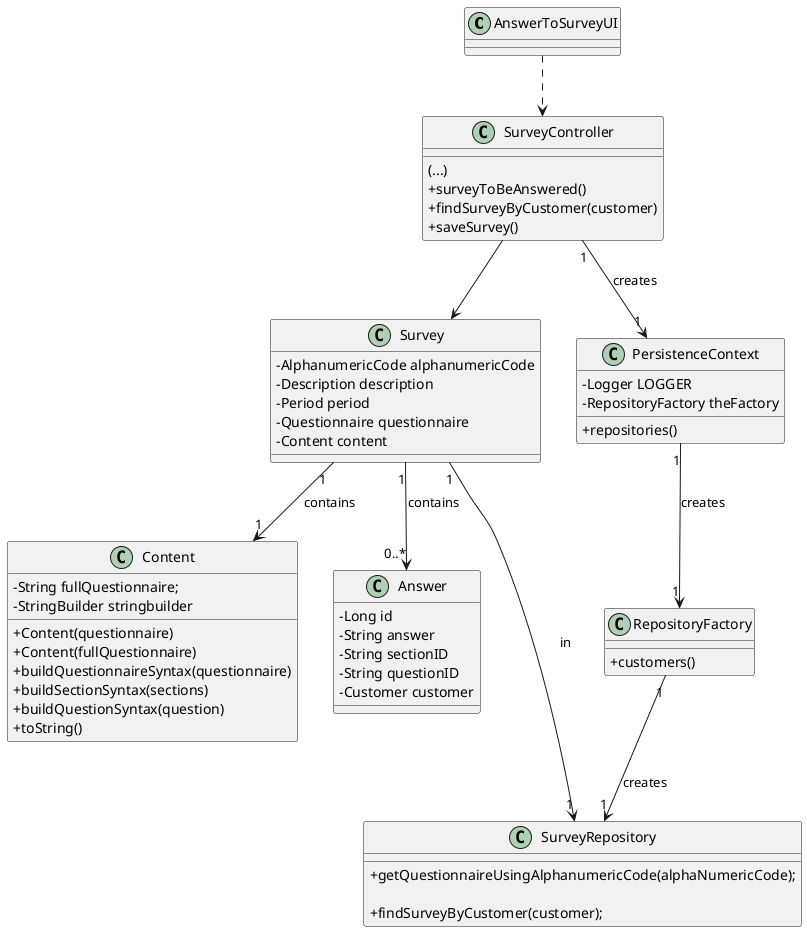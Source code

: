 @startuml
skinparam classAttributeIconSize 0

Class "AnswerToSurveyUI"{
}

Class "SurveyController"{
(...)
+surveyToBeAnswered()
+findSurveyByCustomer(customer)
+saveSurvey()
}


class Content {
-String fullQuestionnaire;
-StringBuilder stringbuilder

+Content(questionnaire)
+Content(fullQuestionnaire)
+buildQuestionnaireSyntax(questionnaire)
+buildSectionSyntax(sections)
+buildQuestionSyntax(question)
+toString()

}



class Survey{
-AlphanumericCode alphanumericCode
-Description description
-Period period
-Questionnaire questionnaire
-Content content
}

class Answer{
 - Long id
 - String answer
 - String sectionID
 - String questionID
 - Customer customer
}

class PersistenceContext {
-Logger LOGGER
-RepositoryFactory theFactory
+repositories()
}

class RepositoryFactory{
+customers()
}

class SurveyRepository{
+getQuestionnaireUsingAlphanumericCode(alphaNumericCode);

+findSurveyByCustomer(customer);
}

AnswerToSurveyUI..> "SurveyController"

SurveyController --> Survey


"Content" "1" <-u- "1" Survey : contains
"Answer" "0..*" <-u- "1" Survey : contains


"SurveyController" "1" --> "1" "PersistenceContext" :creates


"PersistenceContext" "1" --> "1" "RepositoryFactory" :creates


"RepositoryFactory" "1" --> "1" "SurveyRepository"  :creates


"Survey" "1" --> "1" "SurveyRepository" :in
@enduml